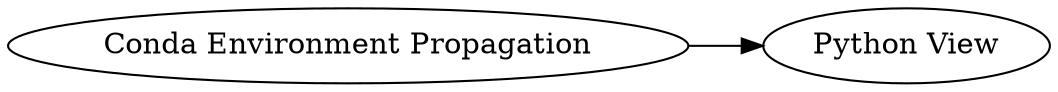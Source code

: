 digraph {
	40 -> 39
	39 [label="Python View"]
	40 [label="Conda Environment Propagation"]
	rankdir=LR
}
